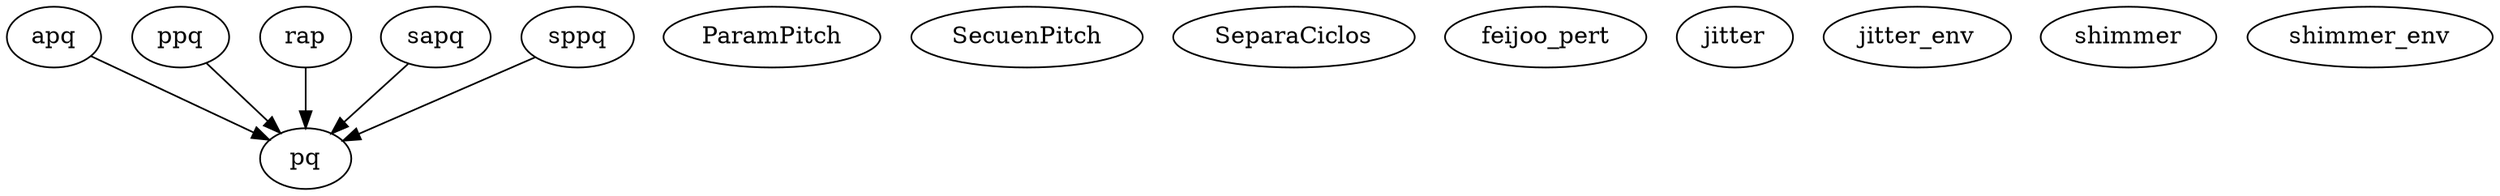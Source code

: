 /* Created by mdot for Matlab */
digraph m2html {
  apq -> pq;
  ppq -> pq;
  rap -> pq;
  sapq -> pq;
  sppq -> pq;

  ParamPitch [URL="ParamPitch.html"];
  SecuenPitch [URL="SecuenPitch.html"];
  SeparaCiclos [URL="SeparaCiclos.html"];
  apq [URL="apq.html"];
  feijoo_pert [URL="feijoo_pert.html"];
  jitter [URL="jitter.html"];
  jitter_env [URL="jitter_env.html"];
  ppq [URL="ppq.html"];
  pq [URL="pq.html"];
  rap [URL="rap.html"];
  sapq [URL="sapq.html"];
  shimmer [URL="shimmer.html"];
  shimmer_env [URL="shimmer_env.html"];
  sppq [URL="sppq.html"];
}